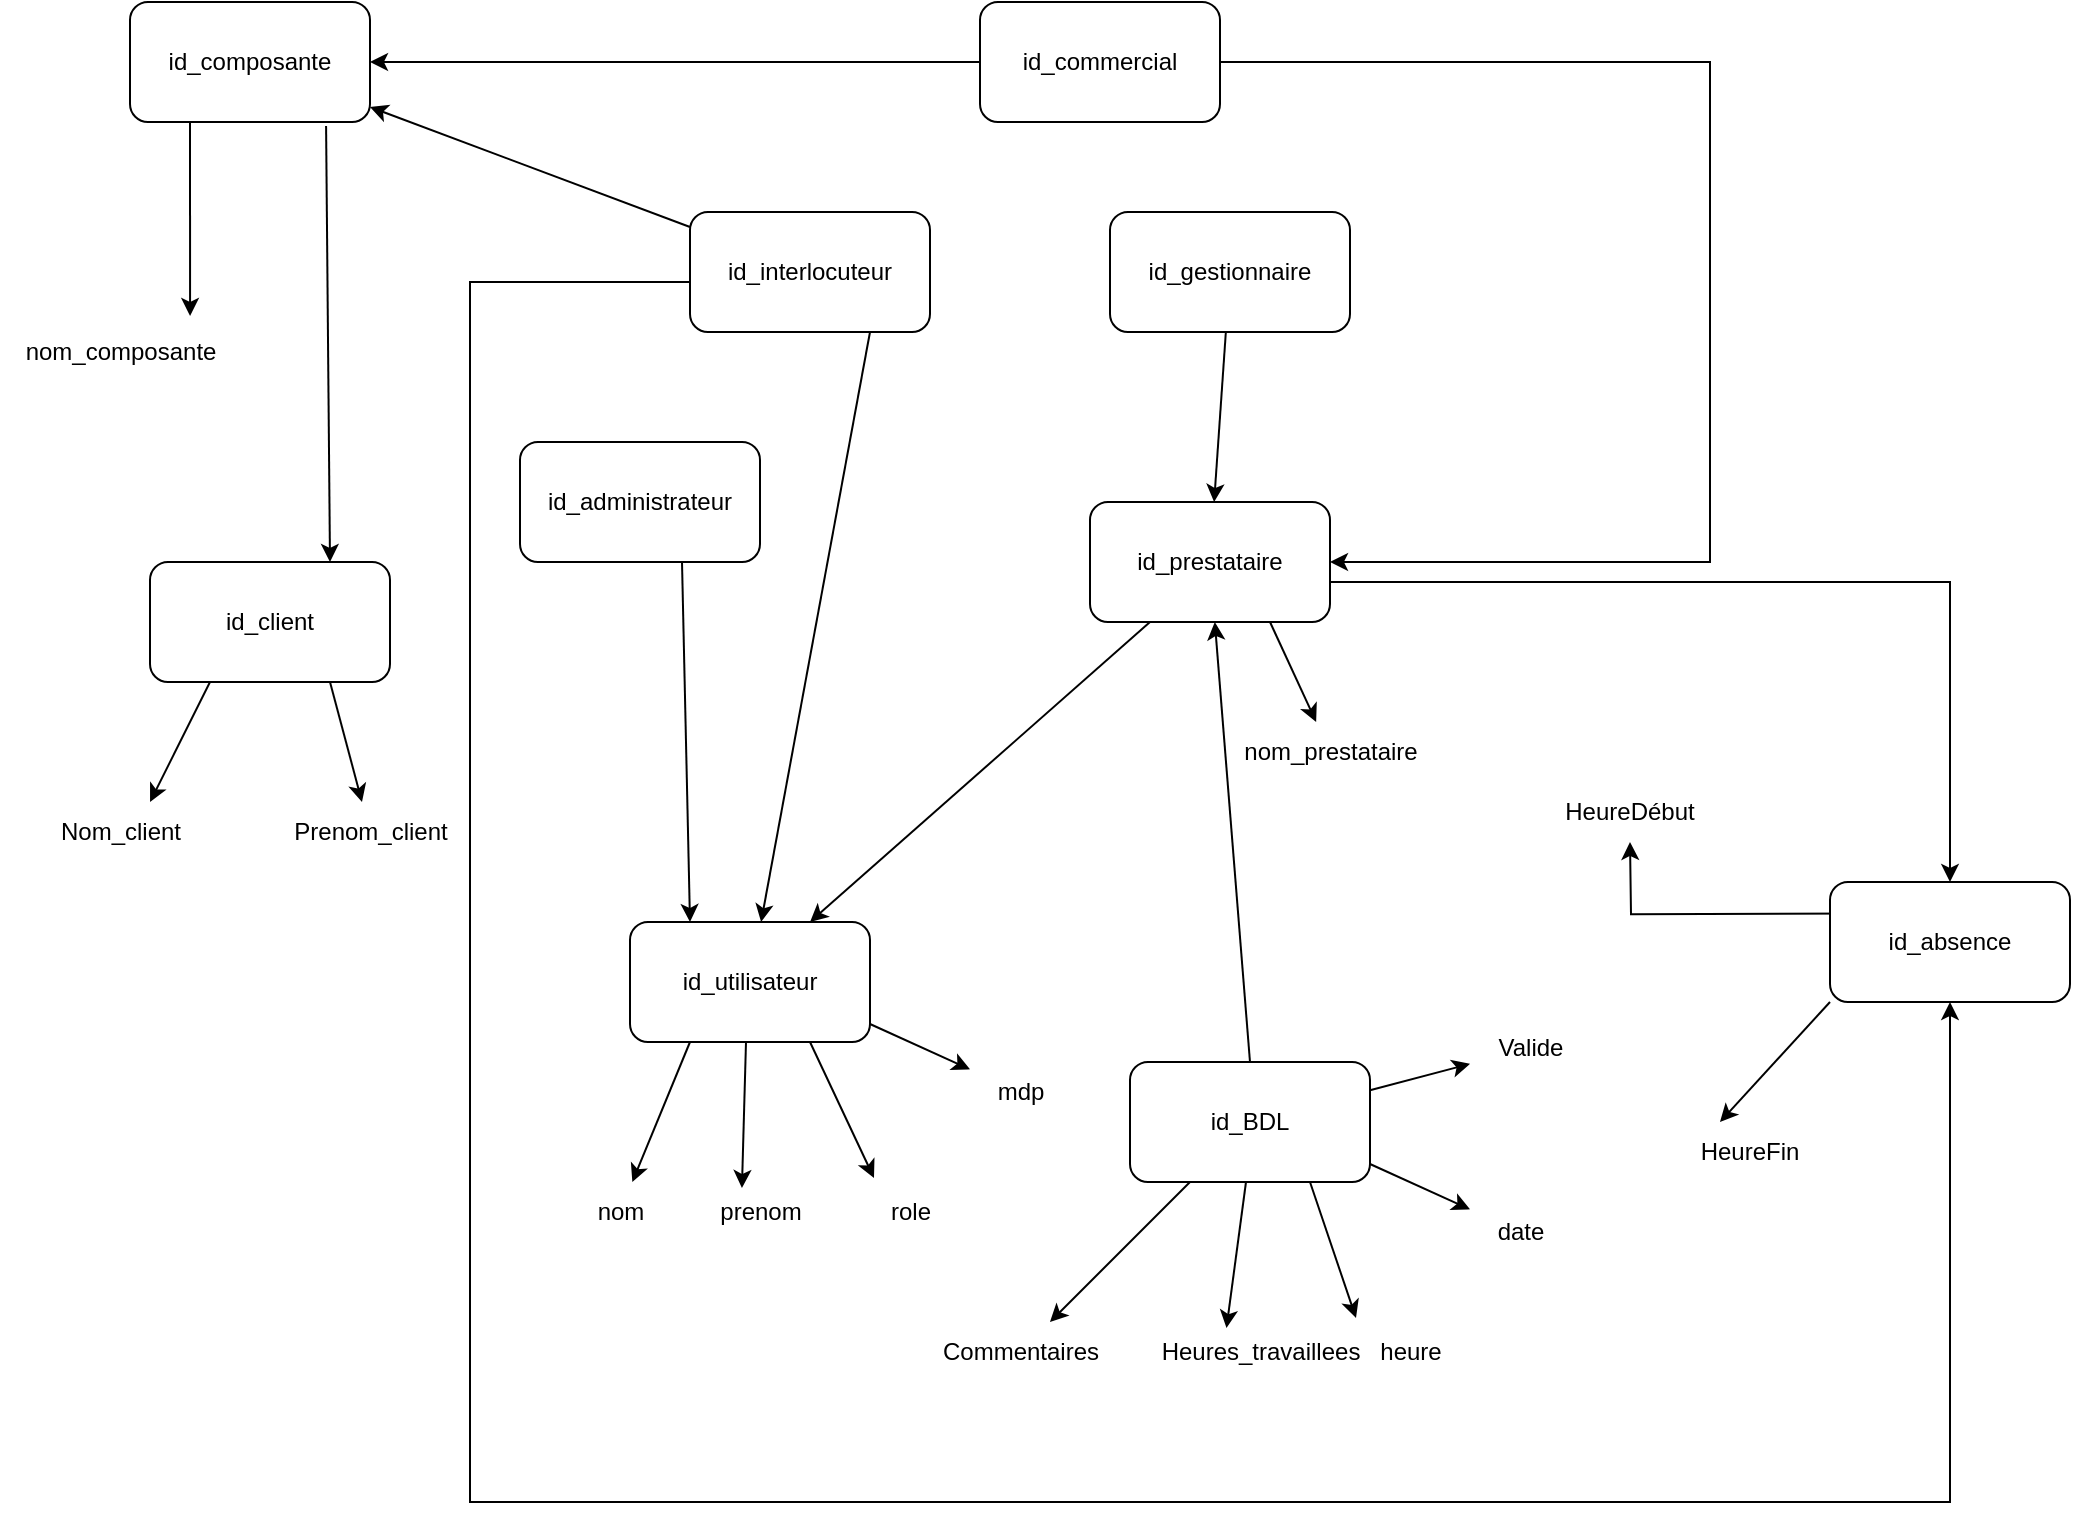 <mxfile version="22.1.8" type="google">
  <diagram name="Page-1" id="bQlFoXeFIzhjqcbI0hlm">
    <mxGraphModel grid="1" page="1" gridSize="10" guides="1" tooltips="1" connect="1" arrows="1" fold="1" pageScale="1" pageWidth="827" pageHeight="1169" math="0" shadow="0">
      <root>
        <mxCell id="0" />
        <mxCell id="1" parent="0" />
        <mxCell id="DApqZza5zwTrvH2rNMvA-1" value="&lt;div&gt;id_client&lt;/div&gt;" style="rounded=1;whiteSpace=wrap;html=1;" vertex="1" parent="1">
          <mxGeometry x="100" y="290" width="120" height="60" as="geometry" />
        </mxCell>
        <mxCell id="k4KGGuc-KvDLvLoHJD1s-4" value="" style="endArrow=classic;html=1;rounded=0;entryX=0.667;entryY=0;entryDx=0;entryDy=0;entryPerimeter=0;exitX=0.25;exitY=1;exitDx=0;exitDy=0;" edge="1" parent="1" source="DApqZza5zwTrvH2rNMvA-1" target="k4KGGuc-KvDLvLoHJD1s-5">
          <mxGeometry width="50" height="50" relative="1" as="geometry">
            <mxPoint x="20" y="440" as="sourcePoint" />
            <mxPoint x="70" y="390" as="targetPoint" />
          </mxGeometry>
        </mxCell>
        <mxCell id="k4KGGuc-KvDLvLoHJD1s-5" value="&lt;p id=&quot;docs-internal-guid-d7baeff3-7fff-69da-0706-2c5c7937c236&quot; style=&quot;line-height:1.38;margin-top:0pt;margin-bottom:0pt;&quot; dir=&quot;ltr&quot;&gt;Nom_client&lt;br&gt;&lt;/p&gt;" style="text;html=1;align=center;verticalAlign=middle;resizable=0;points=[];autosize=1;strokeColor=none;fillColor=none;" vertex="1" parent="1">
          <mxGeometry x="40" y="410" width="90" height="30" as="geometry" />
        </mxCell>
        <mxCell id="k4KGGuc-KvDLvLoHJD1s-6" value="&lt;div&gt;Prenom_client&lt;/div&gt;" style="text;html=1;align=center;verticalAlign=middle;resizable=0;points=[];autosize=1;strokeColor=none;fillColor=none;" vertex="1" parent="1">
          <mxGeometry x="160" y="410" width="100" height="30" as="geometry" />
        </mxCell>
        <mxCell id="k4KGGuc-KvDLvLoHJD1s-7" value="" style="endArrow=classic;html=1;rounded=0;exitX=0.75;exitY=1;exitDx=0;exitDy=0;" edge="1" parent="1" source="DApqZza5zwTrvH2rNMvA-1" target="k4KGGuc-KvDLvLoHJD1s-6">
          <mxGeometry width="50" height="50" relative="1" as="geometry">
            <mxPoint x="190" y="410" as="sourcePoint" />
            <mxPoint x="240" y="360" as="targetPoint" />
          </mxGeometry>
        </mxCell>
        <mxCell id="k4KGGuc-KvDLvLoHJD1s-8" value="id_utilisateur " style="rounded=1;whiteSpace=wrap;html=1;" vertex="1" parent="1">
          <mxGeometry x="340" y="470" width="120" height="60" as="geometry" />
        </mxCell>
        <mxCell id="k4KGGuc-KvDLvLoHJD1s-9" value="&lt;p id=&quot;docs-internal-guid-2be4532a-7fff-3dfd-170b-5bacfdc3f71d&quot; style=&quot;line-height:1.38;margin-top:0pt;margin-bottom:0pt;&quot; dir=&quot;ltr&quot;&gt;nom &lt;br&gt;&lt;/p&gt;" style="text;html=1;align=center;verticalAlign=middle;resizable=0;points=[];autosize=1;strokeColor=none;fillColor=none;" vertex="1" parent="1">
          <mxGeometry x="310" y="600" width="50" height="30" as="geometry" />
        </mxCell>
        <mxCell id="k4KGGuc-KvDLvLoHJD1s-10" value="prenom " style="text;html=1;align=center;verticalAlign=middle;resizable=0;points=[];autosize=1;strokeColor=none;fillColor=none;" vertex="1" parent="1">
          <mxGeometry x="370" y="600" width="70" height="30" as="geometry" />
        </mxCell>
        <mxCell id="k4KGGuc-KvDLvLoHJD1s-12" value="mdp " style="text;html=1;align=center;verticalAlign=middle;resizable=0;points=[];autosize=1;strokeColor=none;fillColor=none;" vertex="1" parent="1">
          <mxGeometry x="510" y="540" width="50" height="30" as="geometry" />
        </mxCell>
        <mxCell id="k4KGGuc-KvDLvLoHJD1s-13" value="role" style="text;html=1;align=center;verticalAlign=middle;resizable=0;points=[];autosize=1;strokeColor=none;fillColor=none;" vertex="1" parent="1">
          <mxGeometry x="460" y="600" width="40" height="30" as="geometry" />
        </mxCell>
        <mxCell id="k4KGGuc-KvDLvLoHJD1s-22" value="" style="endArrow=classic;html=1;rounded=0;exitX=0.25;exitY=1;exitDx=0;exitDy=0;" edge="1" parent="1" source="k4KGGuc-KvDLvLoHJD1s-8" target="k4KGGuc-KvDLvLoHJD1s-9">
          <mxGeometry width="50" height="50" relative="1" as="geometry">
            <mxPoint x="384" y="590" as="sourcePoint" />
            <mxPoint x="434" y="540" as="targetPoint" />
          </mxGeometry>
        </mxCell>
        <mxCell id="k4KGGuc-KvDLvLoHJD1s-23" value="" style="endArrow=classic;html=1;rounded=0;exitX=0.75;exitY=1;exitDx=0;exitDy=0;entryX=0.05;entryY=-0.067;entryDx=0;entryDy=0;entryPerimeter=0;" edge="1" parent="1" source="k4KGGuc-KvDLvLoHJD1s-8" target="k4KGGuc-KvDLvLoHJD1s-13">
          <mxGeometry width="50" height="50" relative="1" as="geometry">
            <mxPoint x="469" y="520" as="sourcePoint" />
            <mxPoint x="440" y="590" as="targetPoint" />
          </mxGeometry>
        </mxCell>
        <mxCell id="k4KGGuc-KvDLvLoHJD1s-24" value="" style="endArrow=classic;html=1;rounded=0;exitX=0.25;exitY=1;exitDx=0;exitDy=0;entryX=0.371;entryY=0.1;entryDx=0;entryDy=0;entryPerimeter=0;" edge="1" parent="1" target="k4KGGuc-KvDLvLoHJD1s-10">
          <mxGeometry width="50" height="50" relative="1" as="geometry">
            <mxPoint x="398" y="530" as="sourcePoint" />
            <mxPoint x="369" y="600" as="targetPoint" />
          </mxGeometry>
        </mxCell>
        <mxCell id="k4KGGuc-KvDLvLoHJD1s-26" value="" style="endArrow=classic;html=1;rounded=0;exitX=0.75;exitY=1;exitDx=0;exitDy=0;" edge="1" parent="1" target="k4KGGuc-KvDLvLoHJD1s-12">
          <mxGeometry width="50" height="50" relative="1" as="geometry">
            <mxPoint x="460" y="521" as="sourcePoint" />
            <mxPoint x="492" y="589" as="targetPoint" />
          </mxGeometry>
        </mxCell>
        <mxCell id="k4KGGuc-KvDLvLoHJD1s-27" value="&lt;div&gt;id_composante &lt;/div&gt;" style="rounded=1;whiteSpace=wrap;html=1;" vertex="1" parent="1">
          <mxGeometry x="90" y="10" width="120" height="60" as="geometry" />
        </mxCell>
        <mxCell id="k4KGGuc-KvDLvLoHJD1s-28" value="" style="endArrow=classic;html=1;rounded=0;entryX=0.792;entryY=-0.1;entryDx=0;entryDy=0;entryPerimeter=0;exitX=0.25;exitY=1;exitDx=0;exitDy=0;" edge="1" parent="1" source="k4KGGuc-KvDLvLoHJD1s-27" target="k4KGGuc-KvDLvLoHJD1s-29">
          <mxGeometry width="50" height="50" relative="1" as="geometry">
            <mxPoint x="20" y="200" as="sourcePoint" />
            <mxPoint x="70" y="150" as="targetPoint" />
          </mxGeometry>
        </mxCell>
        <mxCell id="k4KGGuc-KvDLvLoHJD1s-29" value="&lt;p id=&quot;docs-internal-guid-d7baeff3-7fff-69da-0706-2c5c7937c236&quot; style=&quot;line-height:1.38;margin-top:0pt;margin-bottom:0pt;&quot; dir=&quot;ltr&quot;&gt;nom_composante &lt;/p&gt;" style="text;html=1;align=center;verticalAlign=middle;resizable=0;points=[];autosize=1;strokeColor=none;fillColor=none;" vertex="1" parent="1">
          <mxGeometry x="25" y="170" width="120" height="30" as="geometry" />
        </mxCell>
        <mxCell id="k4KGGuc-KvDLvLoHJD1s-31" value="" style="endArrow=classic;html=1;rounded=0;exitX=0.817;exitY=1.033;exitDx=0;exitDy=0;entryX=0.75;entryY=0;entryDx=0;entryDy=0;exitPerimeter=0;" edge="1" parent="1" source="k4KGGuc-KvDLvLoHJD1s-27" target="DApqZza5zwTrvH2rNMvA-1">
          <mxGeometry width="50" height="50" relative="1" as="geometry">
            <mxPoint x="190" y="170" as="sourcePoint" />
            <mxPoint x="204.706" y="170" as="targetPoint" />
          </mxGeometry>
        </mxCell>
        <mxCell id="bZJje_1F7fDVMLLboon2-3" style="edgeStyle=orthogonalEdgeStyle;rounded=0;orthogonalLoop=1;jettySize=auto;html=1;entryX=0.5;entryY=0;entryDx=0;entryDy=0;" edge="1" parent="1" source="k4KGGuc-KvDLvLoHJD1s-38" target="bZJje_1F7fDVMLLboon2-1">
          <mxGeometry relative="1" as="geometry">
            <Array as="points">
              <mxPoint x="1000" y="300" />
            </Array>
          </mxGeometry>
        </mxCell>
        <mxCell id="k4KGGuc-KvDLvLoHJD1s-38" value="id_prestataire " style="rounded=1;whiteSpace=wrap;html=1;" vertex="1" parent="1">
          <mxGeometry x="570" y="260" width="120" height="60" as="geometry" />
        </mxCell>
        <mxCell id="k4KGGuc-KvDLvLoHJD1s-39" value="" style="endArrow=classic;html=1;rounded=0;entryX=0.75;entryY=0;entryDx=0;entryDy=0;exitX=0.25;exitY=1;exitDx=0;exitDy=0;" edge="1" parent="1" source="k4KGGuc-KvDLvLoHJD1s-38" target="k4KGGuc-KvDLvLoHJD1s-8">
          <mxGeometry width="50" height="50" relative="1" as="geometry">
            <mxPoint x="500" y="400" as="sourcePoint" />
            <mxPoint x="580.03" y="370" as="targetPoint" />
          </mxGeometry>
        </mxCell>
        <mxCell id="k4KGGuc-KvDLvLoHJD1s-41" value="nom_prestataire " style="text;html=1;align=center;verticalAlign=middle;resizable=0;points=[];autosize=1;strokeColor=none;fillColor=none;" vertex="1" parent="1">
          <mxGeometry x="635" y="370" width="110" height="30" as="geometry" />
        </mxCell>
        <mxCell id="k4KGGuc-KvDLvLoHJD1s-42" value="" style="endArrow=classic;html=1;rounded=0;exitX=0.75;exitY=1;exitDx=0;exitDy=0;" edge="1" parent="1" source="k4KGGuc-KvDLvLoHJD1s-38" target="k4KGGuc-KvDLvLoHJD1s-41">
          <mxGeometry width="50" height="50" relative="1" as="geometry">
            <mxPoint x="670" y="370" as="sourcePoint" />
            <mxPoint x="720" y="320" as="targetPoint" />
          </mxGeometry>
        </mxCell>
        <mxCell id="bZJje_1F7fDVMLLboon2-4" style="edgeStyle=orthogonalEdgeStyle;rounded=0;orthogonalLoop=1;jettySize=auto;html=1;exitX=0;exitY=0.75;exitDx=0;exitDy=0;entryX=0.5;entryY=1;entryDx=0;entryDy=0;" edge="1" parent="1" target="bZJje_1F7fDVMLLboon2-1">
          <mxGeometry relative="1" as="geometry">
            <mxPoint x="1010" y="780" as="targetPoint" />
            <mxPoint x="370" y="150" as="sourcePoint" />
            <Array as="points">
              <mxPoint x="260" y="150" />
              <mxPoint x="260" y="760" />
              <mxPoint x="1000" y="760" />
            </Array>
          </mxGeometry>
        </mxCell>
        <mxCell id="k4KGGuc-KvDLvLoHJD1s-44" value="id_interlocuteur " style="rounded=1;whiteSpace=wrap;html=1;" vertex="1" parent="1">
          <mxGeometry x="370" y="115" width="120" height="60" as="geometry" />
        </mxCell>
        <mxCell id="k4KGGuc-KvDLvLoHJD1s-47" value="" style="endArrow=classic;html=1;rounded=0;" edge="1" parent="1" source="k4KGGuc-KvDLvLoHJD1s-44" target="k4KGGuc-KvDLvLoHJD1s-27">
          <mxGeometry width="50" height="50" relative="1" as="geometry">
            <mxPoint x="387" y="190" as="sourcePoint" />
            <mxPoint x="370" y="380" as="targetPoint" />
          </mxGeometry>
        </mxCell>
        <mxCell id="k4KGGuc-KvDLvLoHJD1s-48" value="" style="endArrow=classic;html=1;rounded=0;exitX=0.75;exitY=1;exitDx=0;exitDy=0;" edge="1" parent="1" source="k4KGGuc-KvDLvLoHJD1s-44" target="k4KGGuc-KvDLvLoHJD1s-8">
          <mxGeometry width="50" height="50" relative="1" as="geometry">
            <mxPoint x="457" y="180" as="sourcePoint" />
            <mxPoint x="440" y="370" as="targetPoint" />
          </mxGeometry>
        </mxCell>
        <mxCell id="k4KGGuc-KvDLvLoHJD1s-49" value="id_BDL " style="rounded=1;whiteSpace=wrap;html=1;" vertex="1" parent="1">
          <mxGeometry x="590" y="540" width="120" height="60" as="geometry" />
        </mxCell>
        <mxCell id="k4KGGuc-KvDLvLoHJD1s-50" value="Commentaires " style="text;html=1;align=center;verticalAlign=middle;resizable=0;points=[];autosize=1;strokeColor=none;fillColor=none;" vertex="1" parent="1">
          <mxGeometry x="480" y="670" width="110" height="30" as="geometry" />
        </mxCell>
        <mxCell id="k4KGGuc-KvDLvLoHJD1s-51" value="Heures_travaillees " style="text;html=1;align=center;verticalAlign=middle;resizable=0;points=[];autosize=1;strokeColor=none;fillColor=none;" vertex="1" parent="1">
          <mxGeometry x="590" y="670" width="130" height="30" as="geometry" />
        </mxCell>
        <mxCell id="k4KGGuc-KvDLvLoHJD1s-53" value="date " style="text;html=1;align=center;verticalAlign=middle;resizable=0;points=[];autosize=1;strokeColor=none;fillColor=none;" vertex="1" parent="1">
          <mxGeometry x="760" y="610" width="50" height="30" as="geometry" />
        </mxCell>
        <mxCell id="k4KGGuc-KvDLvLoHJD1s-54" value="heure " style="text;html=1;align=center;verticalAlign=middle;resizable=0;points=[];autosize=1;strokeColor=none;fillColor=none;" vertex="1" parent="1">
          <mxGeometry x="700" y="670" width="60" height="30" as="geometry" />
        </mxCell>
        <mxCell id="k4KGGuc-KvDLvLoHJD1s-55" value="" style="endArrow=classic;html=1;rounded=0;exitX=0.25;exitY=1;exitDx=0;exitDy=0;" edge="1" parent="1" source="k4KGGuc-KvDLvLoHJD1s-49" target="k4KGGuc-KvDLvLoHJD1s-50">
          <mxGeometry width="50" height="50" relative="1" as="geometry">
            <mxPoint x="634" y="660" as="sourcePoint" />
            <mxPoint x="684" y="610" as="targetPoint" />
          </mxGeometry>
        </mxCell>
        <mxCell id="k4KGGuc-KvDLvLoHJD1s-56" value="" style="endArrow=classic;html=1;rounded=0;exitX=0.75;exitY=1;exitDx=0;exitDy=0;entryX=0.05;entryY=-0.067;entryDx=0;entryDy=0;entryPerimeter=0;" edge="1" parent="1" source="k4KGGuc-KvDLvLoHJD1s-49" target="k4KGGuc-KvDLvLoHJD1s-54">
          <mxGeometry width="50" height="50" relative="1" as="geometry">
            <mxPoint x="719" y="590" as="sourcePoint" />
            <mxPoint x="690" y="660" as="targetPoint" />
          </mxGeometry>
        </mxCell>
        <mxCell id="k4KGGuc-KvDLvLoHJD1s-57" value="" style="endArrow=classic;html=1;rounded=0;exitX=0.25;exitY=1;exitDx=0;exitDy=0;entryX=0.371;entryY=0.1;entryDx=0;entryDy=0;entryPerimeter=0;" edge="1" parent="1" target="k4KGGuc-KvDLvLoHJD1s-51">
          <mxGeometry width="50" height="50" relative="1" as="geometry">
            <mxPoint x="648" y="600" as="sourcePoint" />
            <mxPoint x="619" y="670" as="targetPoint" />
          </mxGeometry>
        </mxCell>
        <mxCell id="k4KGGuc-KvDLvLoHJD1s-58" value="" style="endArrow=classic;html=1;rounded=0;exitX=0.5;exitY=0;exitDx=0;exitDy=0;" edge="1" parent="1" source="k4KGGuc-KvDLvLoHJD1s-49" target="k4KGGuc-KvDLvLoHJD1s-38">
          <mxGeometry width="50" height="50" relative="1" as="geometry">
            <mxPoint x="728" y="532" as="sourcePoint" />
            <mxPoint x="770" y="562.059" as="targetPoint" />
          </mxGeometry>
        </mxCell>
        <mxCell id="k4KGGuc-KvDLvLoHJD1s-59" value="" style="endArrow=classic;html=1;rounded=0;exitX=0.75;exitY=1;exitDx=0;exitDy=0;" edge="1" parent="1" target="k4KGGuc-KvDLvLoHJD1s-53">
          <mxGeometry width="50" height="50" relative="1" as="geometry">
            <mxPoint x="710" y="591" as="sourcePoint" />
            <mxPoint x="742" y="659" as="targetPoint" />
          </mxGeometry>
        </mxCell>
        <mxCell id="k4KGGuc-KvDLvLoHJD1s-61" value="Valide " style="text;html=1;align=center;verticalAlign=middle;resizable=0;points=[];autosize=1;strokeColor=none;fillColor=none;" vertex="1" parent="1">
          <mxGeometry x="760" y="518" width="60" height="30" as="geometry" />
        </mxCell>
        <mxCell id="k4KGGuc-KvDLvLoHJD1s-62" value="" style="endArrow=classic;html=1;rounded=0;" edge="1" parent="1" source="k4KGGuc-KvDLvLoHJD1s-49" target="k4KGGuc-KvDLvLoHJD1s-61">
          <mxGeometry width="50" height="50" relative="1" as="geometry">
            <mxPoint x="722" y="480" as="sourcePoint" />
            <mxPoint x="745" y="530" as="targetPoint" />
          </mxGeometry>
        </mxCell>
        <mxCell id="k4KGGuc-KvDLvLoHJD1s-65" value="id_commercial" style="rounded=1;whiteSpace=wrap;html=1;" vertex="1" parent="1">
          <mxGeometry x="515" y="10" width="120" height="60" as="geometry" />
        </mxCell>
        <mxCell id="k4KGGuc-KvDLvLoHJD1s-66" value="" style="endArrow=classic;html=1;rounded=0;exitX=1;exitY=0.5;exitDx=0;exitDy=0;" edge="1" parent="1" source="k4KGGuc-KvDLvLoHJD1s-65" target="k4KGGuc-KvDLvLoHJD1s-38">
          <mxGeometry width="50" height="50" relative="1" as="geometry">
            <mxPoint x="130" y="550" as="sourcePoint" />
            <mxPoint x="500" y="400" as="targetPoint" />
            <Array as="points">
              <mxPoint x="880" y="40" />
              <mxPoint x="880" y="290" />
            </Array>
          </mxGeometry>
        </mxCell>
        <mxCell id="k4KGGuc-KvDLvLoHJD1s-67" value="" style="endArrow=classic;html=1;rounded=0;exitX=0;exitY=0.5;exitDx=0;exitDy=0;entryX=1;entryY=0.5;entryDx=0;entryDy=0;" edge="1" parent="1" source="k4KGGuc-KvDLvLoHJD1s-65" target="k4KGGuc-KvDLvLoHJD1s-27">
          <mxGeometry width="50" height="50" relative="1" as="geometry">
            <mxPoint x="-90" y="376" as="sourcePoint" />
            <mxPoint x="350" y="200" as="targetPoint" />
            <Array as="points">
              <mxPoint x="460" y="40" />
            </Array>
          </mxGeometry>
        </mxCell>
        <mxCell id="k4KGGuc-KvDLvLoHJD1s-69" value="id_gestionnaire" style="rounded=1;whiteSpace=wrap;html=1;" vertex="1" parent="1">
          <mxGeometry x="580" y="115" width="120" height="60" as="geometry" />
        </mxCell>
        <mxCell id="k4KGGuc-KvDLvLoHJD1s-71" value="" style="endArrow=classic;html=1;rounded=0;" edge="1" parent="1" source="k4KGGuc-KvDLvLoHJD1s-69" target="k4KGGuc-KvDLvLoHJD1s-38">
          <mxGeometry width="50" height="50" relative="1" as="geometry">
            <mxPoint x="650" y="190" as="sourcePoint" />
            <mxPoint x="673" y="240" as="targetPoint" />
          </mxGeometry>
        </mxCell>
        <mxCell id="k4KGGuc-KvDLvLoHJD1s-72" value="&lt;div&gt;id_administrateur&lt;/div&gt;" style="rounded=1;whiteSpace=wrap;html=1;" vertex="1" parent="1">
          <mxGeometry x="285" y="230" width="120" height="60" as="geometry" />
        </mxCell>
        <mxCell id="k4KGGuc-KvDLvLoHJD1s-73" value="" style="endArrow=classic;html=1;rounded=0;entryX=0.25;entryY=0;entryDx=0;entryDy=0;" edge="1" parent="1" target="k4KGGuc-KvDLvLoHJD1s-8">
          <mxGeometry width="50" height="50" relative="1" as="geometry">
            <mxPoint x="366" y="290" as="sourcePoint" />
            <mxPoint x="360" y="375" as="targetPoint" />
          </mxGeometry>
        </mxCell>
        <mxCell id="bZJje_1F7fDVMLLboon2-10" style="edgeStyle=orthogonalEdgeStyle;rounded=0;orthogonalLoop=1;jettySize=auto;html=1;exitX=1;exitY=0.5;exitDx=0;exitDy=0;entryX=0.883;entryY=0.967;entryDx=0;entryDy=0;entryPerimeter=0;" edge="1" parent="1">
          <mxGeometry relative="1" as="geometry">
            <mxPoint x="1037.02" y="465.56" as="sourcePoint" />
            <mxPoint x="840" y="430" as="targetPoint" />
          </mxGeometry>
        </mxCell>
        <mxCell id="bZJje_1F7fDVMLLboon2-1" value="id_absence" style="rounded=1;whiteSpace=wrap;html=1;" vertex="1" parent="1">
          <mxGeometry x="940" y="450" width="120" height="60" as="geometry" />
        </mxCell>
        <mxCell id="bZJje_1F7fDVMLLboon2-9" value="HeureDébut" style="text;html=1;strokeColor=none;fillColor=none;align=center;verticalAlign=middle;whiteSpace=wrap;rounded=0;" vertex="1" parent="1">
          <mxGeometry x="810" y="400" width="60" height="30" as="geometry" />
        </mxCell>
        <mxCell id="bZJje_1F7fDVMLLboon2-12" value="HeureFin" style="text;html=1;strokeColor=none;fillColor=none;align=center;verticalAlign=middle;whiteSpace=wrap;rounded=0;" vertex="1" parent="1">
          <mxGeometry x="870" y="570" width="60" height="30" as="geometry" />
        </mxCell>
        <mxCell id="bZJje_1F7fDVMLLboon2-13" value="" style="endArrow=classic;html=1;rounded=0;exitX=0;exitY=1;exitDx=0;exitDy=0;entryX=0.25;entryY=0;entryDx=0;entryDy=0;" edge="1" parent="1" source="bZJje_1F7fDVMLLboon2-1" target="bZJje_1F7fDVMLLboon2-12">
          <mxGeometry width="50" height="50" relative="1" as="geometry">
            <mxPoint x="890" y="518" as="sourcePoint" />
            <mxPoint x="940" y="541" as="targetPoint" />
          </mxGeometry>
        </mxCell>
      </root>
    </mxGraphModel>
  </diagram>
</mxfile>
